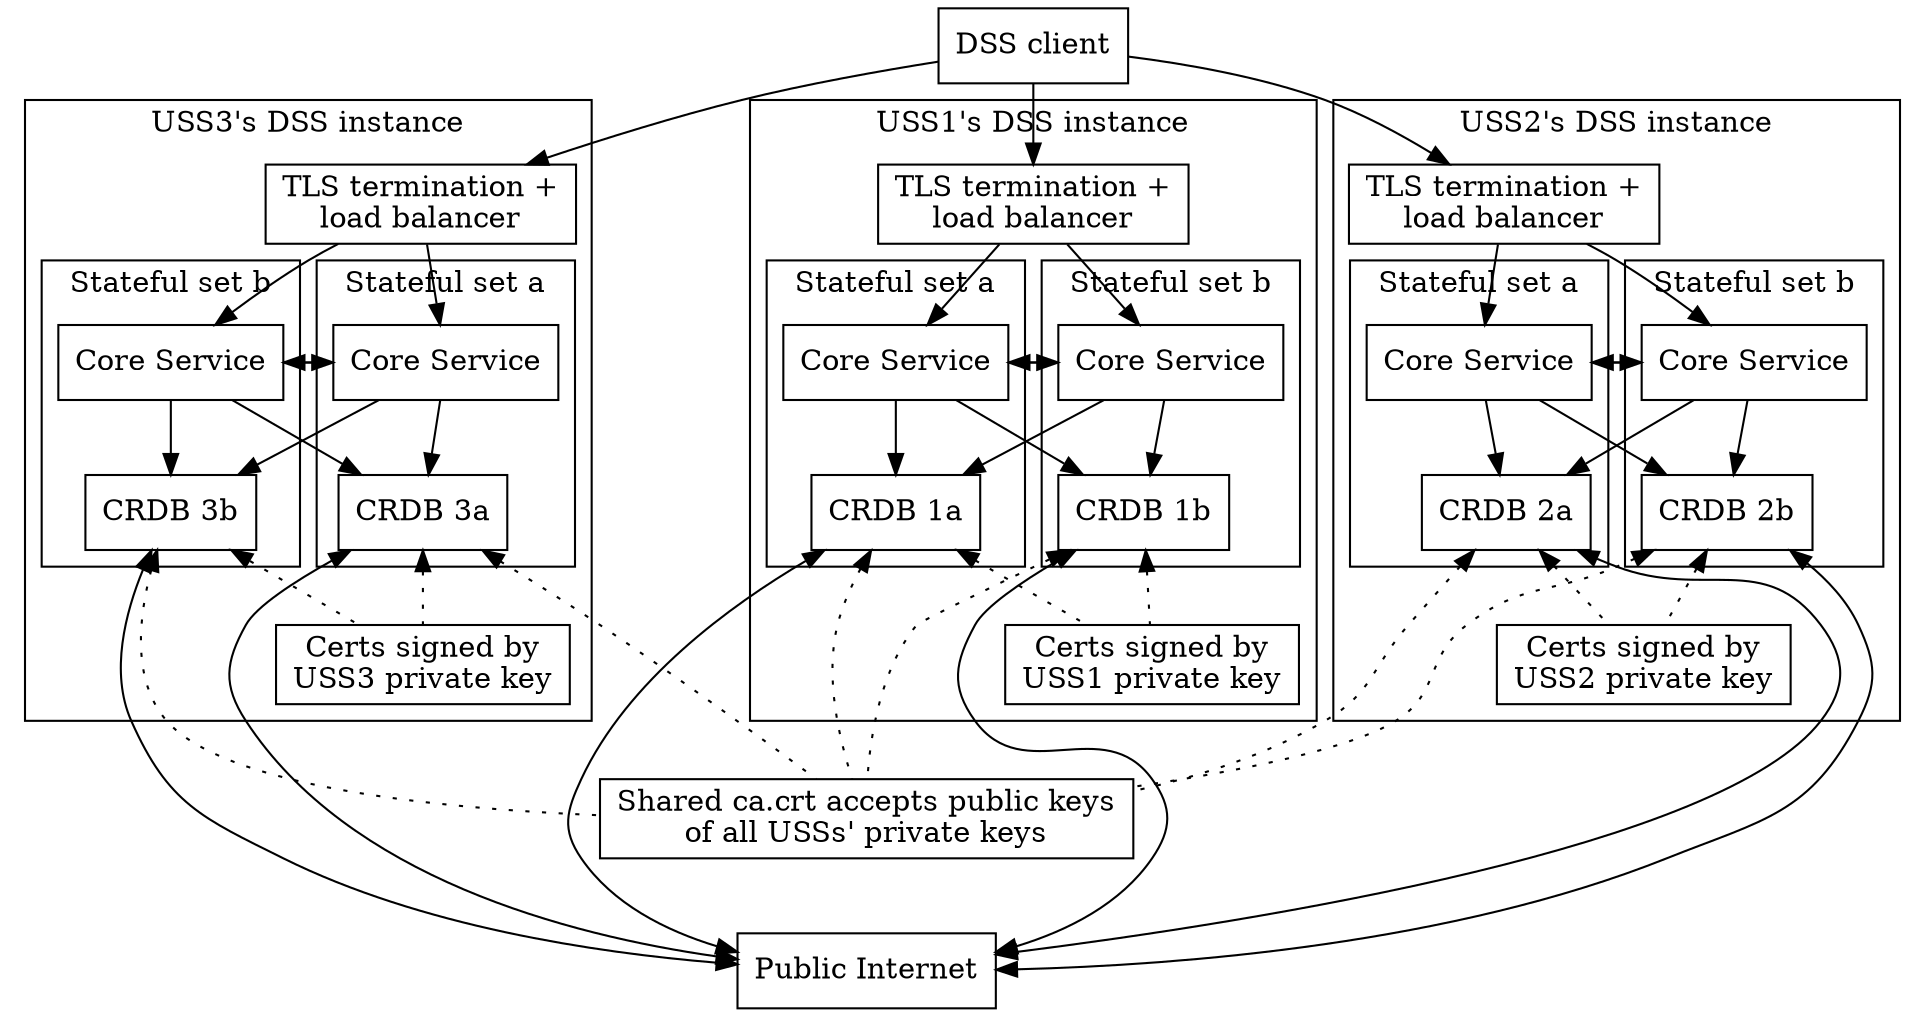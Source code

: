 // To render:
//   dot -Tpng -ogenerated/pool_architecture.png pool_architecture.gv
digraph G {
    node [shape=box];

    DSSClient [label="DSS client"]

    LoadBalancer1 [label="TLS termination +\nload balancer"]
    CoreService1a [label="Core Service"];
    CoreService1b [label="Core Service"];
    CRDB1a [label="CRDB 1a"];
    CRDB1b [label="CRDB 1b"];
    PrivateKey1 [label="Certs signed by\nUSS1 private key"]

    LoadBalancer2 [label="TLS termination +\nload balancer"]
    CoreService2a [label="Core Service"];
    CoreService2b [label="Core Service"];
    CRDB2a [label="CRDB 2a"];
    CRDB2b [label="CRDB 2b"];
    PrivateKey2 [label="Certs signed by\nUSS2 private key"]

    LoadBalancer3 [label="TLS termination +\nload balancer"]
    CoreService3a [label="Core Service"];
    CoreService3b [label="Core Service"];
    CRDB3a [label="CRDB 3a"];
    CRDB3b [label="CRDB 3b"];
    PrivateKey3 [label="Certs signed by\nUSS3 private key"]

    Certs [label="Shared ca.crt accepts public keys\nof all USSs' private keys"];
    PublicInternet [label="Public Internet"];

    subgraph cluster_0 {
    label="USS1's DSS instance"
    subgraph cluster_1 {
    label="Stateful set a";
    CoreService1a -> CRDB1a;
    }
    subgraph cluster_2 {
    label="Stateful set b";
    CoreService1b -> CRDB1b;
    }
    CRDB1a -> PrivateKey1 [dir=back,style=dotted];
    CRDB1b -> PrivateKey1 [dir=back,style=dotted];
    CoreService1a -> CoreService1b -> CRDB1a;
    CoreService1b -> CoreService1a -> CRDB1b;
    LoadBalancer1 -> CoreService1a
    LoadBalancer1 -> CoreService1b
    }

    subgraph cluster_4 {
    label="USS2's DSS instance"
    subgraph cluster_5 {
    label="Stateful set a";
    CoreService2a -> CRDB2a;
    }
    subgraph cluster_6 {
    label="Stateful set b";
    CoreService2b -> CRDB2b;
    }
    CRDB2a -> PrivateKey2 [dir=back,style=dotted];
    CRDB2b -> PrivateKey2 [dir=back,style=dotted];
    CoreService2a -> CoreService2b -> CRDB2a;
    CoreService2b -> CoreService2a -> CRDB2b;
    LoadBalancer2 -> CoreService2a
    LoadBalancer2 -> CoreService2b
    }

    subgraph cluster_8 {
    label="USS3's DSS instance"
    subgraph cluster_9 {
    label="Stateful set a";
    CoreService3a -> CRDB3a;
    }
    subgraph cluster_10 {
    label="Stateful set b";
    CoreService3b -> CRDB3b;
    }
    CRDB3a -> PrivateKey3 [dir=back,style=dotted];
    CRDB3b -> PrivateKey3 [dir=back,style=dotted];
    CoreService3a -> CoreService3b -> CRDB3a;
    CoreService3b -> CoreService3a -> CRDB3b;
    LoadBalancer3 -> CoreService3a
    LoadBalancer3 -> CoreService3b
    }

    DSSClient -> LoadBalancer1;
    DSSClient -> LoadBalancer2;
    DSSClient -> LoadBalancer3;

    CRDB1a -> Certs [dir=back,style=dotted];
    CRDB1b -> Certs [dir=back,style=dotted];
    CRDB2a -> Certs [dir=back,style=dotted];
    CRDB2b -> Certs [dir=back,style=dotted];
    CRDB3a -> Certs [dir=back,style=dotted];
    CRDB3b -> Certs [dir=back,style=dotted];

    CRDB1a -> PublicInternet [dir=both];
    CRDB1b -> PublicInternet [dir=both];
    CRDB2a -> PublicInternet [dir=both];
    CRDB2b -> PublicInternet [dir=both];
    CRDB3a -> PublicInternet [dir=both];
    CRDB3b -> PublicInternet [dir=both];

    PrivateKey1 -> Certs [dir=none,color=transparent];
    PrivateKey2 -> Certs [dir=none,color=transparent];
    PrivateKey3 -> Certs [dir=none,color=transparent];
    Certs -> PublicInternet [dir=none,color=transparent];
}

